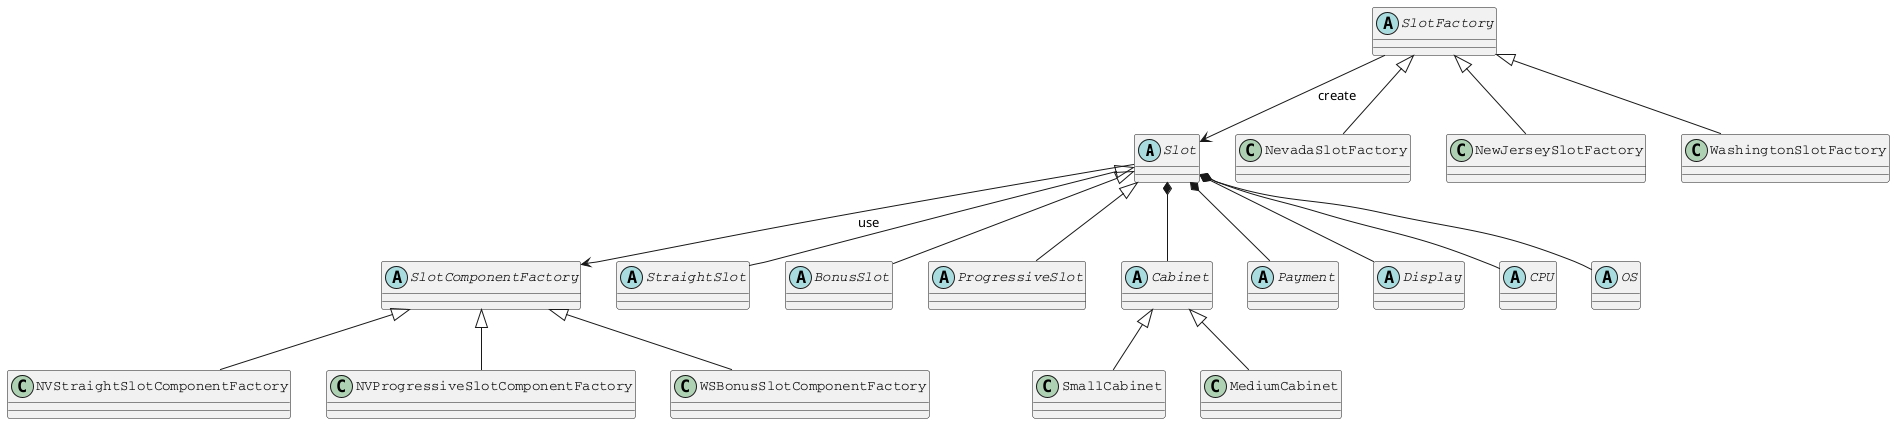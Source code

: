 @startuml
skinparam classFontName Courier

abstract Slot
abstract SlotFactory
abstract SlotComponentFactory

abstract StraightSlot
abstract BonusSlot
abstract ProgressiveSlot
 
abstract Cabinet
abstract Payment
abstract Display 
abstract CPU 
abstract OS 

class NevadaSlotFactory
class NewJerseySlotFactory
class WashingtonSlotFactory

class NVStraightSlotComponentFactory
class NVProgressiveSlotComponentFactory

class WSBonusSlotComponentFactory


Slot <|-- StraightSlot
Slot <|-- BonusSlot
Slot <|-- ProgressiveSlot

Slot *-- Cabinet
Slot *-- Payment
Slot *-- Display
Slot *-- CPU
Slot *-- OS

Slot --> SlotComponentFactory: use 

SlotFactory <|-- NevadaSlotFactory
SlotFactory <|-- NewJerseySlotFactory
SlotFactory <|-- WashingtonSlotFactory

SlotFactory --> Slot: create


SlotComponentFactory <|-- NVStraightSlotComponentFactory
SlotComponentFactory <|-- NVProgressiveSlotComponentFactory
SlotComponentFactory <|-- WSBonusSlotComponentFactory


Cabinet <|-- SmallCabinet 
Cabinet <|-- MediumCabinet






@enduml
